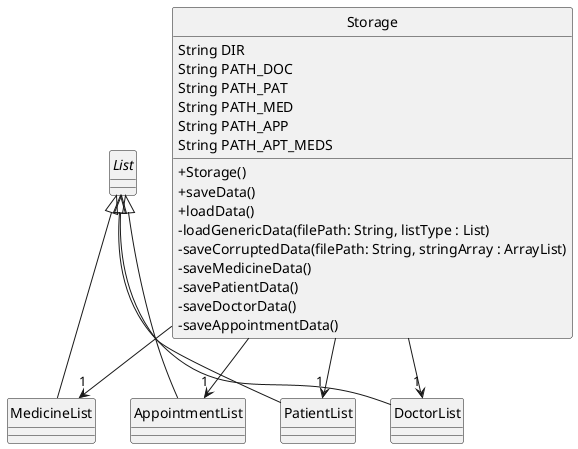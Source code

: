 @startuml
hide circle
skinparam classAttributeIconSize 0
abstract List
class PatientList
class DoctorList
class MedicineList
class AppointmentList

List <|-- PatientList
List <|-- DoctorList
List <|-- MedicineList
List <|-- AppointmentList

class Storage {
    String DIR
    String PATH_DOC
    String PATH_PAT
    String PATH_MED
    String PATH_APP
    String PATH_APT_MEDS
    + Storage()
    + saveData()
    + loadData()
    - loadGenericData(filePath: String, listType : List)
    - saveCorruptedData(filePath: String, stringArray : ArrayList)
    - saveMedicineData()
    - savePatientData()
    - saveDoctorData()
    - saveAppointmentData()
}

Storage --> "1" PatientList
Storage --> "1" AppointmentList
Storage --> "1" DoctorList
Storage --> "1" MedicineList

@enduml